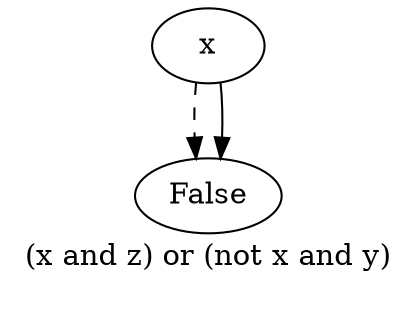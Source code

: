 digraph{
label="(x and z) or (not x and y)\n\n"
2746076251952[label=x]2746076253392[label="False
"]
2746076251952 -> 2746076253392[style=dashed label="" fontcolor = gray]
2746076253392[label="False
"]
2746076251952 -> 2746076253392 [label="" fontcolor = gray]
}